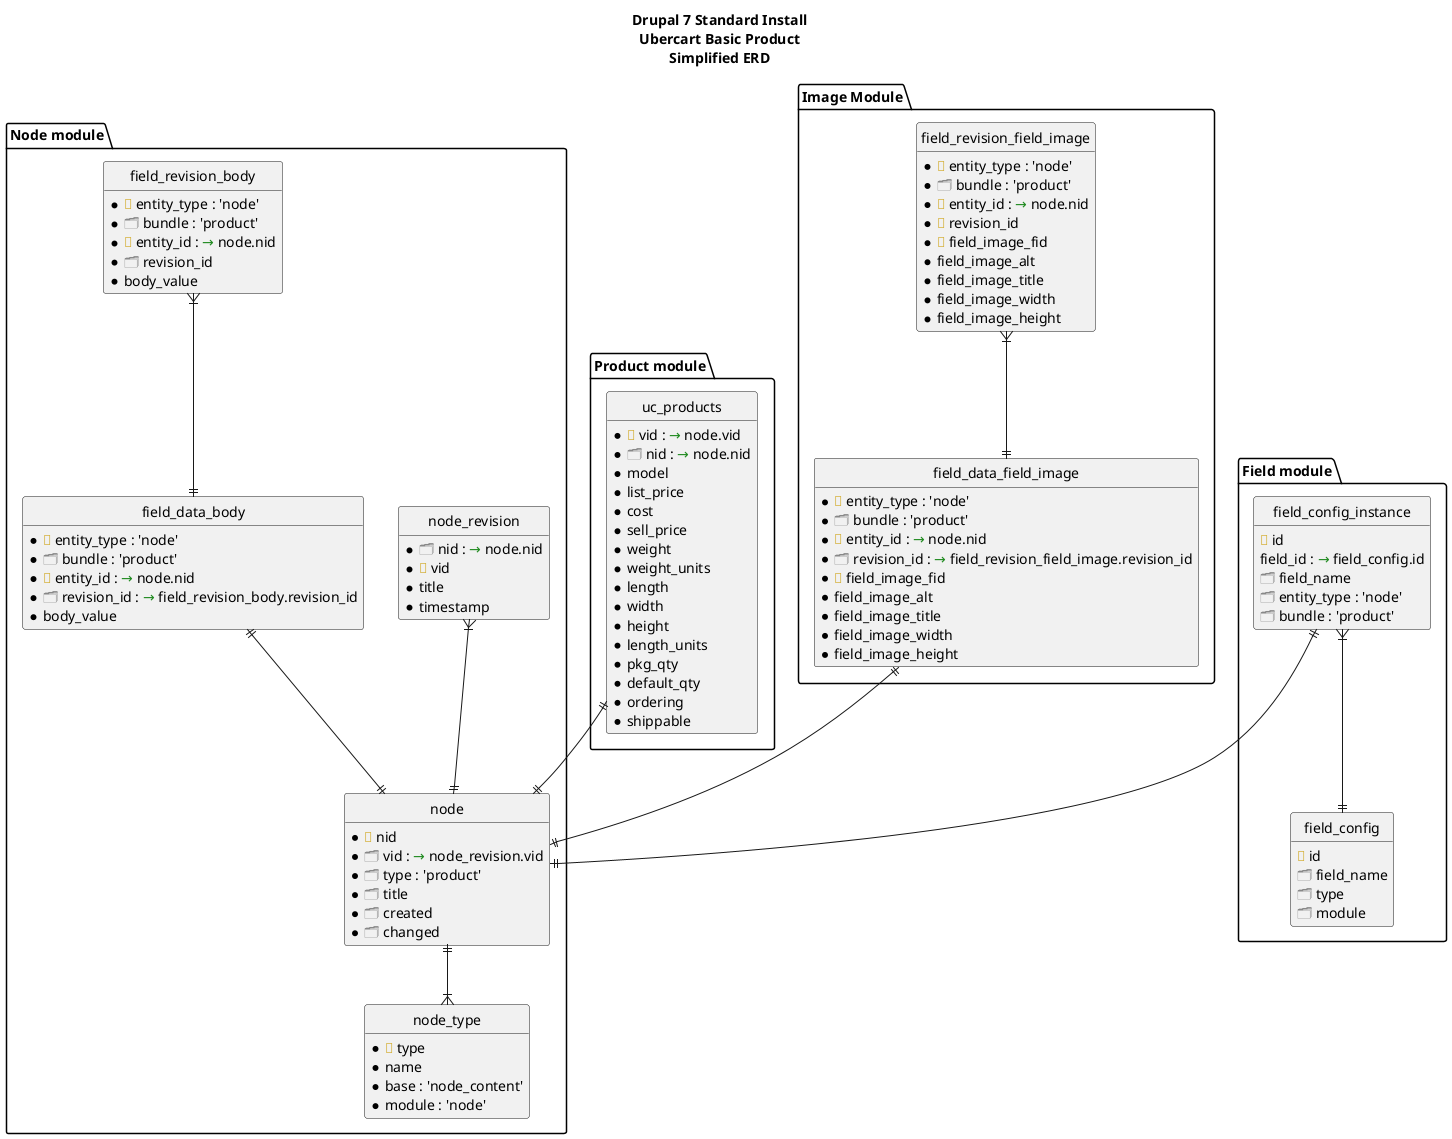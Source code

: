 @startuml

title Drupal 7 Standard Install\nUbercart Basic Product\nSimplified ERD

hide circles
hide empty methods

!define KEY <color #D4AF37><U+1F511></color>
!define INDEX <color #888888><U+1F5C2></color>
!define FK <color #228B22><U+2192></color>

package "Node module" {

  entity node {
     * KEY nid
     * INDEX vid : FK node_revision.vid
     * INDEX type : 'product'
     * INDEX title
     * INDEX created
     * INDEX changed
  }

  entity node_revision {
    * INDEX nid : FK node.nid
    * KEY vid
    * title
    * timestamp
  }

  node_revision }|--|| node

  entity node_type {
    * KEY type
    * name
    * base : 'node_content'
    * module : 'node'
  }

  node ||--|{ node_type

  entity field_data_body {
    * KEY entity_type : 'node'
    * INDEX bundle : 'product'
    * KEY entity_id : FK node.nid
    * INDEX revision_id : FK field_revision_body.revision_id
    * body_value
  }

  field_data_body ||--|| node

  entity field_revision_body {
    * KEY entity_type : 'node'
    * INDEX bundle : 'product'
    * KEY entity_id : FK node.nid
    * INDEX revision_id
    * body_value
  }

  field_revision_body }|--|| field_data_body

}
'end package "Node module"

package "Field module" {

  entity field_config {
    KEY id
    INDEX field_name
    INDEX type
    INDEX module
  }

  entity field_config_instance {
    KEY id
    field_id : FK field_config.id
    INDEX field_name
    INDEX entity_type : 'node'
    INDEX bundle : 'product'
  }

  field_config_instance }|--|| field_config
  field_config_instance ||--|| node

}
'end package "Field module"

package "Product module" {
  entity "uc_products" {
    * KEY vid : FK node.vid
    * INDEX nid : FK node.nid
    * model
    * list_price
    * cost
    * sell_price
    * weight
    * weight_units
    * length
    * width
    * height
    * length_units
    * pkg_qty
    * default_qty
    * ordering
    * shippable
  }
}
'end package "Product module"

uc_products ||--|| node

package "Image Module" {

  entity field_data_field_image {
    * KEY entity_type : 'node'
    * INDEX bundle : 'product'
    * KEY entity_id : FK node.nid
    * INDEX revision_id : FK field_revision_field_image.revision_id
    * KEY field_image_fid
    * field_image_alt
    * field_image_title
    * field_image_width
    * field_image_height
  }

  field_data_field_image ||--|| node

  entity field_revision_field_image {
    * KEY entity_type : 'node'
    * INDEX bundle : 'product'
    * KEY entity_id : FK node.nid
    * KEY revision_id
    * KEY field_image_fid
    * field_image_alt
    * field_image_title
    * field_image_width
    * field_image_height
  }

  field_revision_field_image }|--|| field_data_field_image
}

@enduml

